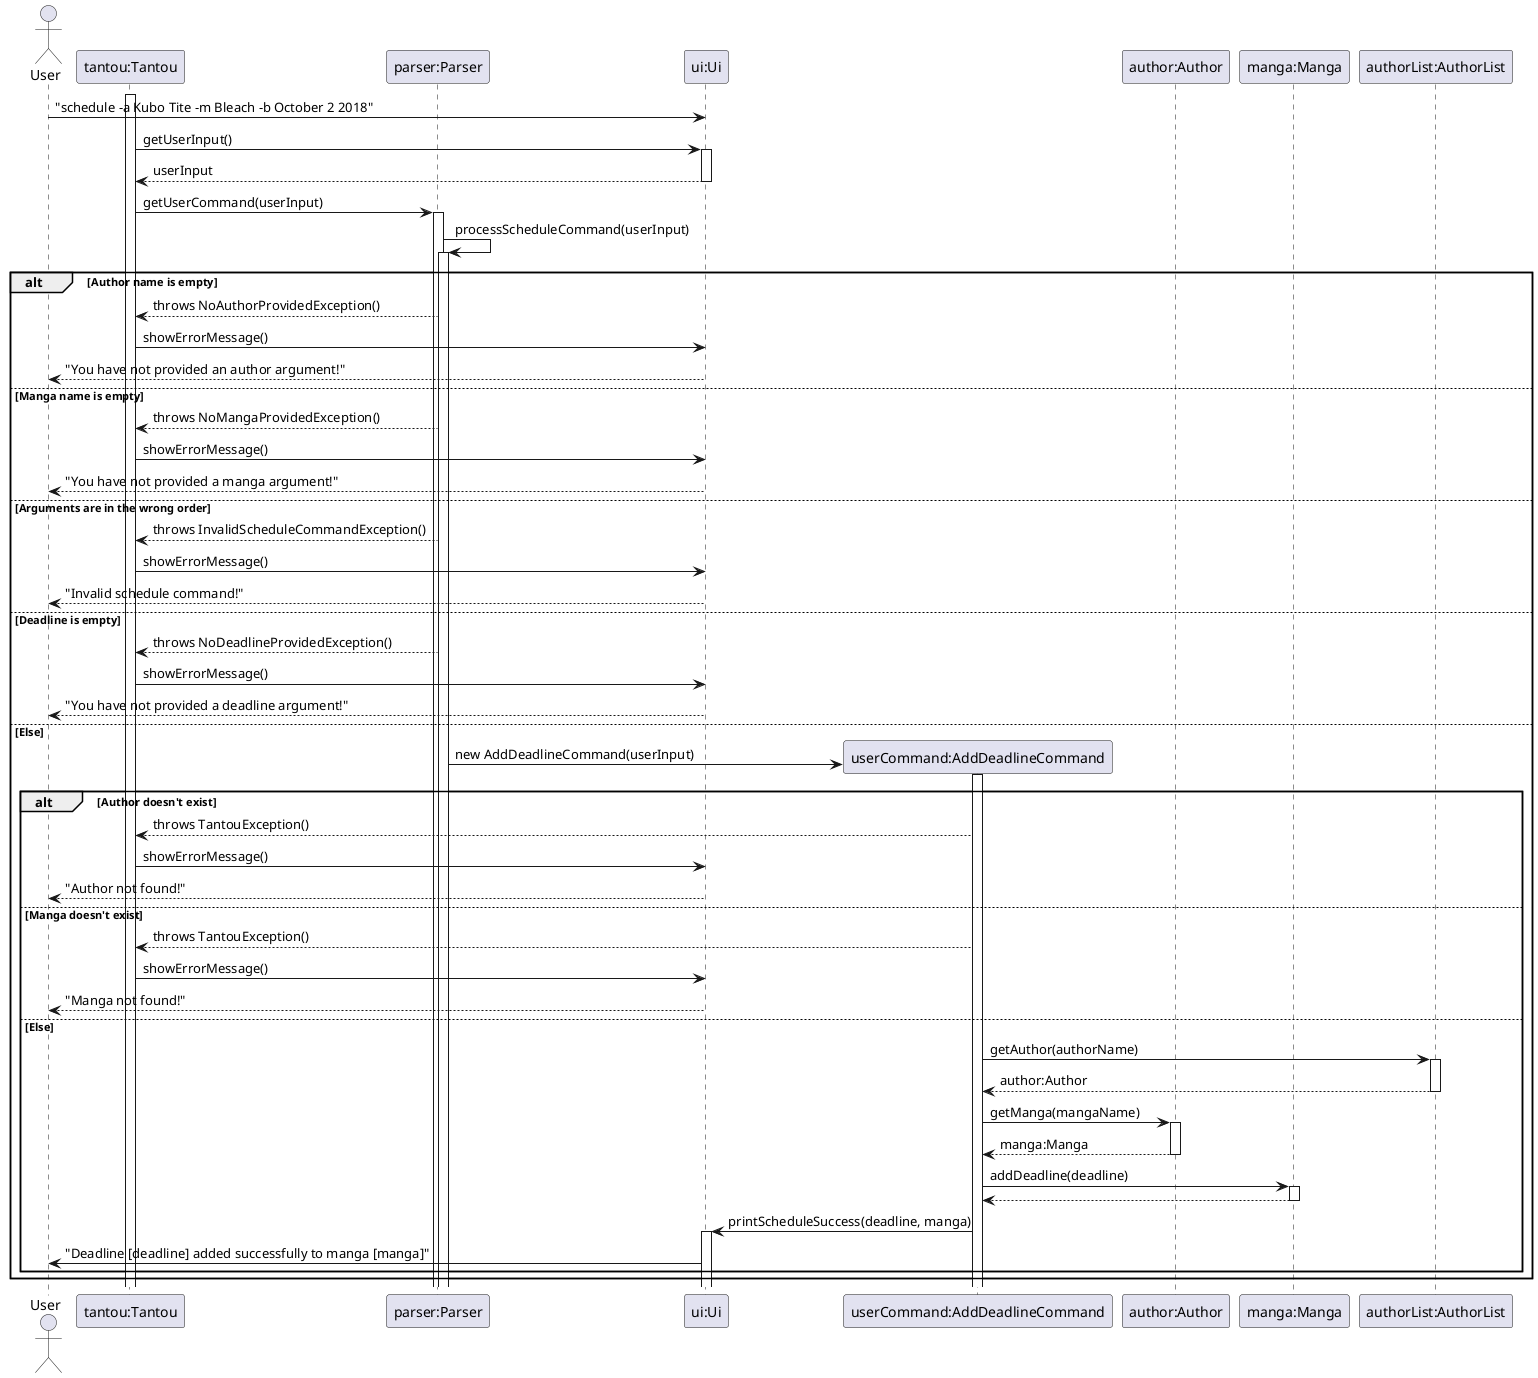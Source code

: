 !include .PlantUMLClass.config

@startuml

actor User
participant "tantou:Tantou" as tantou
participant "parser:Parser" as parser
participant "ui:Ui" as ui
participant "userCommand:AddDeadlineCommand" as userCommand
participant "author:Author" as author
participant "manga:Manga" as manga
participant "authorList:AuthorList" as authorList

activate tantou

User -> ui : "schedule -a Kubo Tite -m Bleach -b October 2 2018"

tantou -> ui: getUserInput()
activate ui
ui --> tantou: userInput
deactivate ui

tantou -> parser:getUserCommand(userInput)
activate parser
parser -> parser : processScheduleCommand(userInput)
activate parser
alt Author name is empty
    parser --> tantou : throws NoAuthorProvidedException()
    tantou -> ui : showErrorMessage()
    ui --> User : "You have not provided an author argument!"
else Manga name is empty
    parser --> tantou : throws NoMangaProvidedException()
    tantou -> ui : showErrorMessage()
    ui --> User : "You have not provided a manga argument!"
else Arguments are in the wrong order
    parser --> tantou : throws InvalidScheduleCommandException()
    tantou -> ui : showErrorMessage()
    ui --> User : "Invalid schedule command!"
else Deadline is empty
    parser --> tantou : throws NoDeadlineProvidedException()
    tantou -> ui : showErrorMessage()
    ui --> User : "You have not provided a deadline argument!"
else Else
    create userCommand
    parser -> userCommand : new AddDeadlineCommand(userInput)
    activate userCommand
    alt Author doesn't exist
        userCommand --> tantou : throws TantouException()
        tantou -> ui : showErrorMessage()
        ui --> User : "Author not found!"
    else Manga doesn't exist
        userCommand --> tantou : throws TantouException()
        tantou -> ui : showErrorMessage()
        ui --> User : "Manga not found!"
    else Else
        userCommand -> authorList : getAuthor(authorName)
        activate authorList
        authorList --> userCommand : author:Author
        deactivate authorList

        userCommand -> author : getManga(mangaName)
        activate author
        author --> userCommand : manga:Manga
        deactivate author

        userCommand -> manga : addDeadline(deadline)
        activate manga
        manga --> userCommand
        deactivate manga

         userCommand -> ui:printScheduleSuccess(deadline, manga)
         activate ui
            ui -> User : "Deadline [deadline] added successfully to manga [manga]"
        end
    end

@enduml